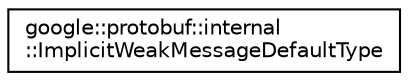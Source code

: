 digraph "类继承关系图"
{
 // LATEX_PDF_SIZE
  edge [fontname="Helvetica",fontsize="10",labelfontname="Helvetica",labelfontsize="10"];
  node [fontname="Helvetica",fontsize="10",shape=record];
  rankdir="LR";
  Node0 [label="google::protobuf::internal\l::ImplicitWeakMessageDefaultType",height=0.2,width=0.4,color="black", fillcolor="white", style="filled",URL="$structgoogle_1_1protobuf_1_1internal_1_1ImplicitWeakMessageDefaultType.html",tooltip=" "];
}
